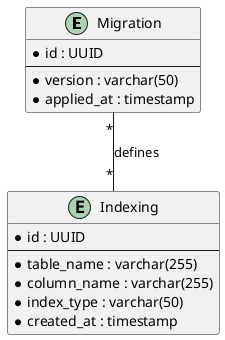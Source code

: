 @startuml
' План миграций Alembic
entity "Migration" {
  * id : UUID
  --
  * version : varchar(50)
  * applied_at : timestamp
}

entity "Indexing" {
  * id : UUID
  --
  * table_name : varchar(255)
  * column_name : varchar(255)
  * index_type : varchar(50)
  * created_at : timestamp
}

Migration "*" -- "*" Indexing : defines

@enduml
